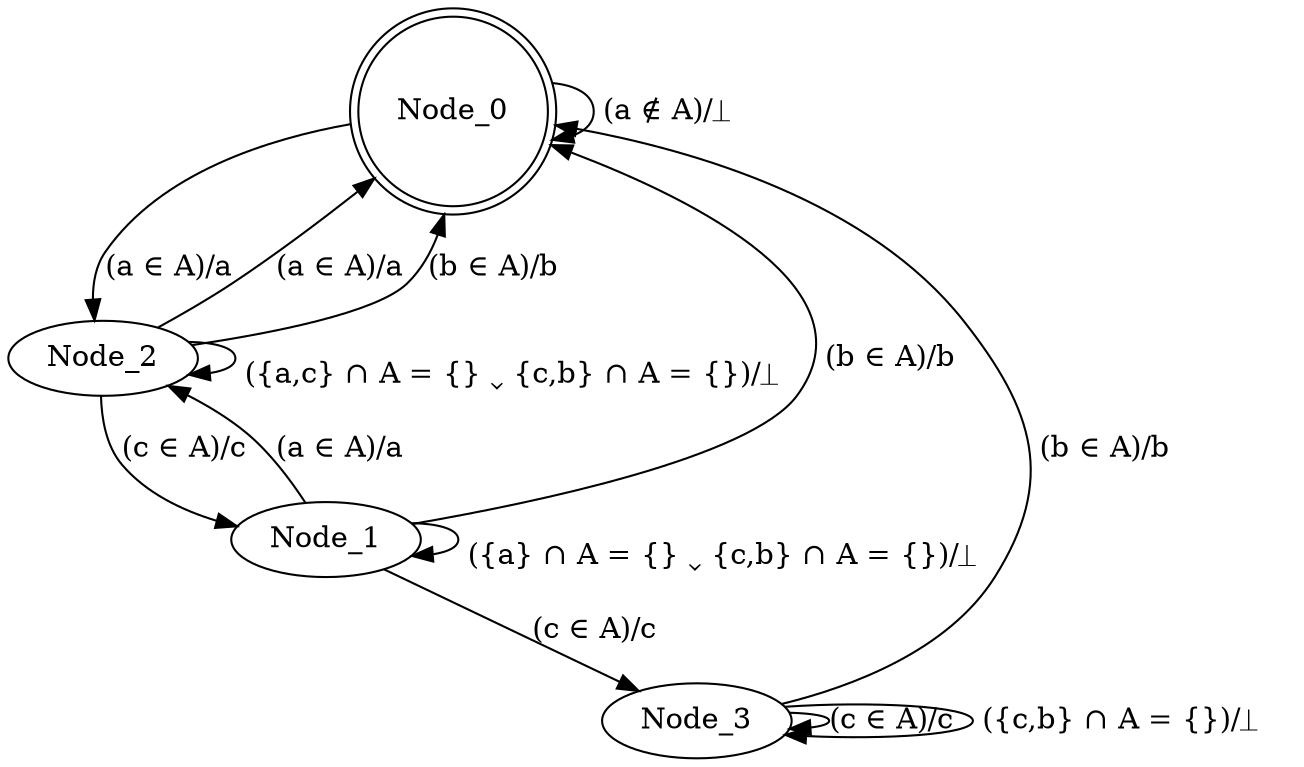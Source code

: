 digraph g {


Node_0[shape=doublecircle];
Node_2;
Node_1;
Node_3;

Node_0 -> Node_2[label="(a ∈ A)/a"];
Node_0 -> Node_0[label=" (a ∉ A)/⏊"];

Node_2 -> Node_0[label="(a ∈ A)/a"];
Node_2 -> Node_0[label="(b ∈ A)/b"];
Node_2 -> Node_1[label="(c ∈ A)/c"];
Node_2 -> Node_2[label="\l ({a,c} ∩ A = {} ⌄ {c,b} ∩ A = {})/⏊"];

Node_1 -> Node_2[label="(a ∈ A)/a"];
Node_1 -> Node_0[label=" (b ∈ A)/b"];
Node_1 -> Node_3[label="(c ∈ A)/c"];
Node_1 -> Node_1[label="\l ({a} ∩ A = {} ⌄ {c,b} ∩ A = {})/⏊"];

Node_3 -> Node_3[label="(c ∈ A)/c  "];
Node_3 -> Node_0[label=" (b ∈ A)/b"];
Node_3 -> Node_3[label=" ({c,b} ∩ A = {})/⏊"];



}